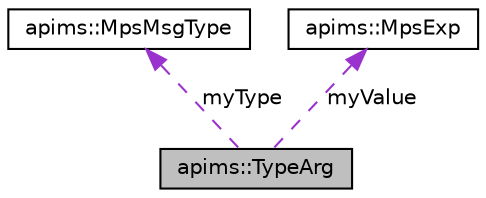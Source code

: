 digraph G
{
  edge [fontname="Helvetica",fontsize="10",labelfontname="Helvetica",labelfontsize="10"];
  node [fontname="Helvetica",fontsize="10",shape=record];
  Node1 [label="apims::TypeArg",height=0.2,width=0.4,color="black", fillcolor="grey75", style="filled" fontcolor="black"];
  Node2 -> Node1 [dir=back,color="darkorchid3",fontsize="10",style="dashed",label="myType",fontname="Helvetica"];
  Node2 [label="apims::MpsMsgType",height=0.2,width=0.4,color="black", fillcolor="white", style="filled",URL="$classapims_1_1_mps_msg_type.html"];
  Node3 -> Node1 [dir=back,color="darkorchid3",fontsize="10",style="dashed",label="myValue",fontname="Helvetica"];
  Node3 [label="apims::MpsExp",height=0.2,width=0.4,color="black", fillcolor="white", style="filled",URL="$classapims_1_1_mps_exp.html"];
}
